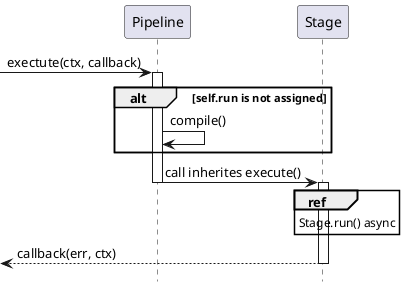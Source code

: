 @startuml

hide footbox
[-> Pipeline: exectute(ctx, callback)
activate Pipeline
alt self.run is not assigned
Pipeline -> Pipeline: compile()
end
Pipeline -> Stage: call inherites execute()
deactivate Pipeline
activate Stage
ref over Stage
	Stage.run() async
end
[<-- Stage: callback(err, ctx)
deactivate Stage
@enduml